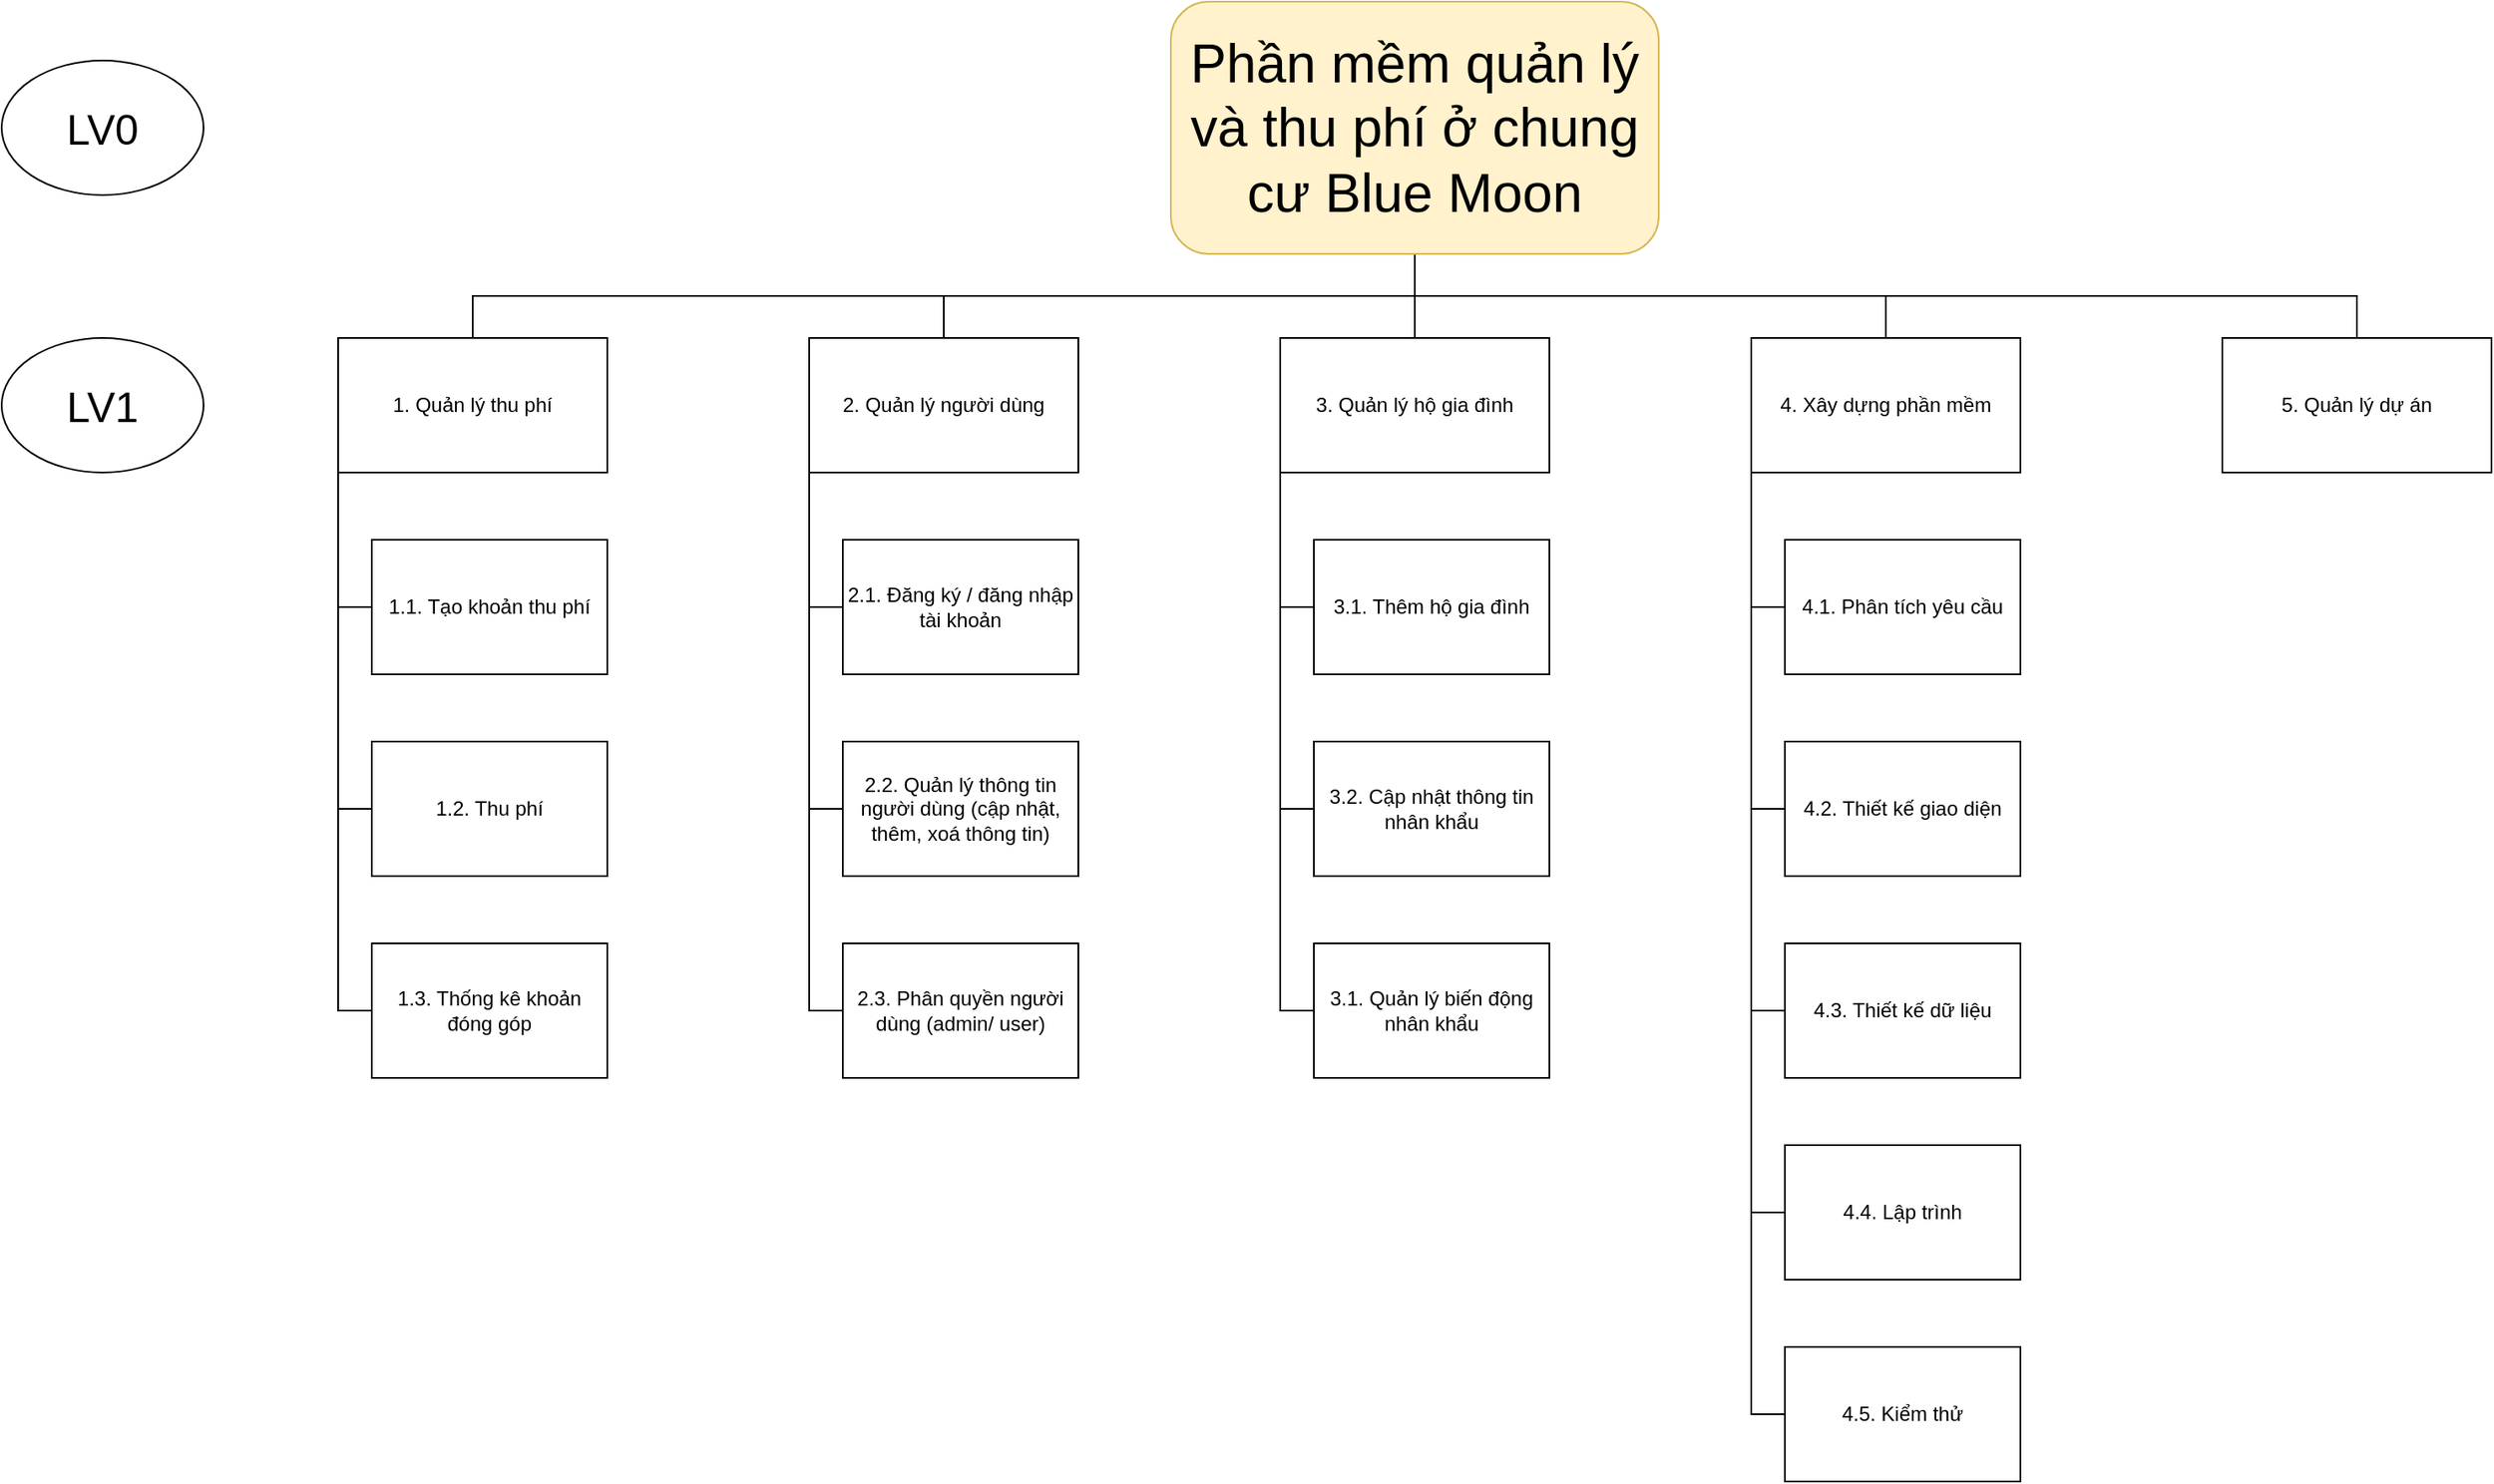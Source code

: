 <mxfile version="24.7.17">
  <diagram name="Page-1" id="c7558073-3199-34d8-9f00-42111426c3f3">
    <mxGraphModel dx="1876" dy="1738" grid="1" gridSize="10" guides="1" tooltips="1" connect="1" arrows="1" fold="1" page="1" pageScale="1" pageWidth="826" pageHeight="1169" background="none" math="0" shadow="0">
      <root>
        <mxCell id="0" />
        <mxCell id="1" parent="0" />
        <mxCell id="PSWpvI4_wwGTHwIrhQuK-23" style="edgeStyle=orthogonalEdgeStyle;rounded=0;orthogonalLoop=1;jettySize=auto;html=1;exitX=0.5;exitY=1;exitDx=0;exitDy=0;entryX=0.5;entryY=0;entryDx=0;entryDy=0;endArrow=none;endFill=0;" edge="1" parent="1" source="PSWpvI4_wwGTHwIrhQuK-1" target="PSWpvI4_wwGTHwIrhQuK-5">
          <mxGeometry relative="1" as="geometry" />
        </mxCell>
        <mxCell id="PSWpvI4_wwGTHwIrhQuK-24" style="edgeStyle=orthogonalEdgeStyle;rounded=0;orthogonalLoop=1;jettySize=auto;html=1;exitX=0.5;exitY=1;exitDx=0;exitDy=0;entryX=0.5;entryY=0;entryDx=0;entryDy=0;endArrow=none;endFill=0;" edge="1" parent="1" source="PSWpvI4_wwGTHwIrhQuK-1" target="PSWpvI4_wwGTHwIrhQuK-3">
          <mxGeometry relative="1" as="geometry" />
        </mxCell>
        <mxCell id="PSWpvI4_wwGTHwIrhQuK-25" style="edgeStyle=orthogonalEdgeStyle;rounded=0;orthogonalLoop=1;jettySize=auto;html=1;exitX=0.5;exitY=1;exitDx=0;exitDy=0;entryX=0.5;entryY=0;entryDx=0;entryDy=0;endArrow=none;endFill=0;" edge="1" parent="1" source="PSWpvI4_wwGTHwIrhQuK-1" target="PSWpvI4_wwGTHwIrhQuK-4">
          <mxGeometry relative="1" as="geometry" />
        </mxCell>
        <mxCell id="PSWpvI4_wwGTHwIrhQuK-26" style="edgeStyle=orthogonalEdgeStyle;rounded=0;orthogonalLoop=1;jettySize=auto;html=1;exitX=0.5;exitY=1;exitDx=0;exitDy=0;entryX=0.5;entryY=0;entryDx=0;entryDy=0;endArrow=none;endFill=0;" edge="1" parent="1" source="PSWpvI4_wwGTHwIrhQuK-1" target="PSWpvI4_wwGTHwIrhQuK-6">
          <mxGeometry relative="1" as="geometry" />
        </mxCell>
        <mxCell id="PSWpvI4_wwGTHwIrhQuK-27" style="edgeStyle=orthogonalEdgeStyle;rounded=0;orthogonalLoop=1;jettySize=auto;html=1;exitX=0.5;exitY=1;exitDx=0;exitDy=0;entryX=0.5;entryY=0;entryDx=0;entryDy=0;endArrow=none;endFill=0;" edge="1" parent="1" source="PSWpvI4_wwGTHwIrhQuK-1" target="PSWpvI4_wwGTHwIrhQuK-7">
          <mxGeometry relative="1" as="geometry" />
        </mxCell>
        <mxCell id="PSWpvI4_wwGTHwIrhQuK-1" value="&lt;div&gt;&lt;span style=&quot;font-size: 32px; background-color: initial;&quot;&gt;Phần mềm quản lý và thu phí ở chung cư Blue Moon&lt;/span&gt;&lt;br&gt;&lt;/div&gt;" style="rounded=1;whiteSpace=wrap;html=1;fillColor=#fff2cc;strokeColor=#d6b656;" vertex="1" parent="1">
          <mxGeometry x="-105" y="-1160" width="290" height="150" as="geometry" />
        </mxCell>
        <mxCell id="PSWpvI4_wwGTHwIrhQuK-14" style="edgeStyle=orthogonalEdgeStyle;rounded=0;orthogonalLoop=1;jettySize=auto;html=1;exitX=0;exitY=1;exitDx=0;exitDy=0;entryX=0;entryY=0.5;entryDx=0;entryDy=0;endArrow=none;endFill=0;" edge="1" parent="1" source="PSWpvI4_wwGTHwIrhQuK-3" target="PSWpvI4_wwGTHwIrhQuK-11">
          <mxGeometry relative="1" as="geometry" />
        </mxCell>
        <mxCell id="PSWpvI4_wwGTHwIrhQuK-15" style="edgeStyle=orthogonalEdgeStyle;rounded=0;orthogonalLoop=1;jettySize=auto;html=1;exitX=0;exitY=1;exitDx=0;exitDy=0;entryX=0;entryY=0.5;entryDx=0;entryDy=0;endArrow=none;endFill=0;" edge="1" parent="1" source="PSWpvI4_wwGTHwIrhQuK-3" target="PSWpvI4_wwGTHwIrhQuK-13">
          <mxGeometry relative="1" as="geometry" />
        </mxCell>
        <mxCell id="PSWpvI4_wwGTHwIrhQuK-16" style="edgeStyle=orthogonalEdgeStyle;rounded=0;orthogonalLoop=1;jettySize=auto;html=1;exitX=0;exitY=1;exitDx=0;exitDy=0;entryX=0;entryY=0.5;entryDx=0;entryDy=0;endArrow=none;endFill=0;" edge="1" parent="1" source="PSWpvI4_wwGTHwIrhQuK-3" target="PSWpvI4_wwGTHwIrhQuK-12">
          <mxGeometry relative="1" as="geometry" />
        </mxCell>
        <mxCell id="PSWpvI4_wwGTHwIrhQuK-3" value="1. Quản lý thu phí" style="rounded=0;whiteSpace=wrap;html=1;" vertex="1" parent="1">
          <mxGeometry x="-600" y="-960" width="160" height="80" as="geometry" />
        </mxCell>
        <mxCell id="PSWpvI4_wwGTHwIrhQuK-20" style="edgeStyle=orthogonalEdgeStyle;rounded=0;orthogonalLoop=1;jettySize=auto;html=1;exitX=0;exitY=1;exitDx=0;exitDy=0;entryX=0;entryY=0.5;entryDx=0;entryDy=0;endArrow=none;endFill=0;" edge="1" parent="1" source="PSWpvI4_wwGTHwIrhQuK-4" target="PSWpvI4_wwGTHwIrhQuK-17">
          <mxGeometry relative="1" as="geometry" />
        </mxCell>
        <mxCell id="PSWpvI4_wwGTHwIrhQuK-21" style="edgeStyle=orthogonalEdgeStyle;rounded=0;orthogonalLoop=1;jettySize=auto;html=1;exitX=0;exitY=1;exitDx=0;exitDy=0;entryX=0;entryY=0.5;entryDx=0;entryDy=0;endArrow=none;endFill=0;" edge="1" parent="1" source="PSWpvI4_wwGTHwIrhQuK-4" target="PSWpvI4_wwGTHwIrhQuK-19">
          <mxGeometry relative="1" as="geometry" />
        </mxCell>
        <mxCell id="PSWpvI4_wwGTHwIrhQuK-22" style="edgeStyle=orthogonalEdgeStyle;rounded=0;orthogonalLoop=1;jettySize=auto;html=1;exitX=0;exitY=1;exitDx=0;exitDy=0;entryX=0;entryY=0.5;entryDx=0;entryDy=0;endArrow=none;endFill=0;" edge="1" parent="1" source="PSWpvI4_wwGTHwIrhQuK-4" target="PSWpvI4_wwGTHwIrhQuK-18">
          <mxGeometry relative="1" as="geometry" />
        </mxCell>
        <mxCell id="PSWpvI4_wwGTHwIrhQuK-4" value="2. Quản lý người dùng" style="rounded=0;whiteSpace=wrap;html=1;" vertex="1" parent="1">
          <mxGeometry x="-320" y="-960" width="160" height="80" as="geometry" />
        </mxCell>
        <mxCell id="PSWpvI4_wwGTHwIrhQuK-31" style="edgeStyle=orthogonalEdgeStyle;rounded=0;orthogonalLoop=1;jettySize=auto;html=1;exitX=0;exitY=1;exitDx=0;exitDy=0;entryX=0;entryY=0.5;entryDx=0;entryDy=0;endArrow=none;endFill=0;" edge="1" parent="1" source="PSWpvI4_wwGTHwIrhQuK-5" target="PSWpvI4_wwGTHwIrhQuK-28">
          <mxGeometry relative="1" as="geometry" />
        </mxCell>
        <mxCell id="PSWpvI4_wwGTHwIrhQuK-32" style="edgeStyle=orthogonalEdgeStyle;rounded=0;orthogonalLoop=1;jettySize=auto;html=1;exitX=0;exitY=1;exitDx=0;exitDy=0;entryX=0;entryY=0.5;entryDx=0;entryDy=0;endArrow=none;endFill=0;" edge="1" parent="1" source="PSWpvI4_wwGTHwIrhQuK-5" target="PSWpvI4_wwGTHwIrhQuK-30">
          <mxGeometry relative="1" as="geometry" />
        </mxCell>
        <mxCell id="PSWpvI4_wwGTHwIrhQuK-33" style="edgeStyle=orthogonalEdgeStyle;rounded=0;orthogonalLoop=1;jettySize=auto;html=1;exitX=0;exitY=1;exitDx=0;exitDy=0;entryX=0;entryY=0.5;entryDx=0;entryDy=0;endArrow=none;endFill=0;" edge="1" parent="1" source="PSWpvI4_wwGTHwIrhQuK-5" target="PSWpvI4_wwGTHwIrhQuK-29">
          <mxGeometry relative="1" as="geometry" />
        </mxCell>
        <mxCell id="PSWpvI4_wwGTHwIrhQuK-5" value="3. Quản lý hộ gia đình" style="rounded=0;whiteSpace=wrap;html=1;" vertex="1" parent="1">
          <mxGeometry x="-40" y="-960" width="160" height="80" as="geometry" />
        </mxCell>
        <mxCell id="PSWpvI4_wwGTHwIrhQuK-37" style="edgeStyle=orthogonalEdgeStyle;rounded=0;orthogonalLoop=1;jettySize=auto;html=1;exitX=0;exitY=1;exitDx=0;exitDy=0;entryX=0;entryY=0.5;entryDx=0;entryDy=0;endArrow=none;endFill=0;" edge="1" parent="1" source="PSWpvI4_wwGTHwIrhQuK-6" target="PSWpvI4_wwGTHwIrhQuK-34">
          <mxGeometry relative="1" as="geometry" />
        </mxCell>
        <mxCell id="PSWpvI4_wwGTHwIrhQuK-38" style="edgeStyle=orthogonalEdgeStyle;rounded=0;orthogonalLoop=1;jettySize=auto;html=1;exitX=0;exitY=1;exitDx=0;exitDy=0;entryX=0;entryY=0.5;entryDx=0;entryDy=0;endArrow=none;endFill=0;" edge="1" parent="1" source="PSWpvI4_wwGTHwIrhQuK-6" target="PSWpvI4_wwGTHwIrhQuK-36">
          <mxGeometry relative="1" as="geometry" />
        </mxCell>
        <mxCell id="PSWpvI4_wwGTHwIrhQuK-39" style="edgeStyle=orthogonalEdgeStyle;rounded=0;orthogonalLoop=1;jettySize=auto;html=1;exitX=0;exitY=1;exitDx=0;exitDy=0;entryX=0;entryY=0.5;entryDx=0;entryDy=0;endArrow=none;endFill=0;" edge="1" parent="1" source="PSWpvI4_wwGTHwIrhQuK-6" target="PSWpvI4_wwGTHwIrhQuK-35">
          <mxGeometry relative="1" as="geometry" />
        </mxCell>
        <mxCell id="PSWpvI4_wwGTHwIrhQuK-42" style="edgeStyle=orthogonalEdgeStyle;rounded=0;orthogonalLoop=1;jettySize=auto;html=1;exitX=0;exitY=1;exitDx=0;exitDy=0;entryX=0;entryY=0.5;entryDx=0;entryDy=0;endArrow=none;endFill=0;" edge="1" parent="1" source="PSWpvI4_wwGTHwIrhQuK-6" target="PSWpvI4_wwGTHwIrhQuK-40">
          <mxGeometry relative="1" as="geometry" />
        </mxCell>
        <mxCell id="PSWpvI4_wwGTHwIrhQuK-43" style="edgeStyle=orthogonalEdgeStyle;rounded=0;orthogonalLoop=1;jettySize=auto;html=1;exitX=0;exitY=1;exitDx=0;exitDy=0;entryX=0;entryY=0.5;entryDx=0;entryDy=0;endArrow=none;endFill=0;" edge="1" parent="1" source="PSWpvI4_wwGTHwIrhQuK-6" target="PSWpvI4_wwGTHwIrhQuK-41">
          <mxGeometry relative="1" as="geometry" />
        </mxCell>
        <mxCell id="PSWpvI4_wwGTHwIrhQuK-6" value="4. Xây dựng phần mềm" style="rounded=0;whiteSpace=wrap;html=1;" vertex="1" parent="1">
          <mxGeometry x="240" y="-960" width="160" height="80" as="geometry" />
        </mxCell>
        <mxCell id="PSWpvI4_wwGTHwIrhQuK-7" value="5. Quản lý dự án" style="rounded=0;whiteSpace=wrap;html=1;" vertex="1" parent="1">
          <mxGeometry x="520" y="-960" width="160" height="80" as="geometry" />
        </mxCell>
        <mxCell id="PSWpvI4_wwGTHwIrhQuK-9" value="&lt;font style=&quot;font-size: 25px;&quot;&gt;LV0&lt;/font&gt;" style="ellipse;whiteSpace=wrap;html=1;" vertex="1" parent="1">
          <mxGeometry x="-800" y="-1125" width="120" height="80" as="geometry" />
        </mxCell>
        <mxCell id="PSWpvI4_wwGTHwIrhQuK-10" value="&lt;span style=&quot;font-size: 25px;&quot;&gt;LV1&lt;/span&gt;" style="ellipse;whiteSpace=wrap;html=1;" vertex="1" parent="1">
          <mxGeometry x="-800" y="-960" width="120" height="80" as="geometry" />
        </mxCell>
        <mxCell id="PSWpvI4_wwGTHwIrhQuK-11" value="1.1. Tạo khoản thu phí" style="rounded=0;whiteSpace=wrap;html=1;" vertex="1" parent="1">
          <mxGeometry x="-580" y="-840" width="140" height="80" as="geometry" />
        </mxCell>
        <mxCell id="PSWpvI4_wwGTHwIrhQuK-12" value="1.3. Thống kê khoản đóng góp" style="rounded=0;whiteSpace=wrap;html=1;" vertex="1" parent="1">
          <mxGeometry x="-580" y="-600" width="140" height="80" as="geometry" />
        </mxCell>
        <mxCell id="PSWpvI4_wwGTHwIrhQuK-13" value="1.2. Thu phí" style="rounded=0;whiteSpace=wrap;html=1;" vertex="1" parent="1">
          <mxGeometry x="-580" y="-720" width="140" height="80" as="geometry" />
        </mxCell>
        <mxCell id="PSWpvI4_wwGTHwIrhQuK-17" value="2.1. Đăng ký / đăng nhập tài khoản" style="rounded=0;whiteSpace=wrap;html=1;" vertex="1" parent="1">
          <mxGeometry x="-300" y="-840" width="140" height="80" as="geometry" />
        </mxCell>
        <mxCell id="PSWpvI4_wwGTHwIrhQuK-18" value="2.3. Phân quyền người dùng (admin/ user)" style="rounded=0;whiteSpace=wrap;html=1;" vertex="1" parent="1">
          <mxGeometry x="-300" y="-600" width="140" height="80" as="geometry" />
        </mxCell>
        <mxCell id="PSWpvI4_wwGTHwIrhQuK-19" value="2.2. Quản lý thông tin người dùng (cập nhật, thêm, xoá thông tin)" style="rounded=0;whiteSpace=wrap;html=1;" vertex="1" parent="1">
          <mxGeometry x="-300" y="-720" width="140" height="80" as="geometry" />
        </mxCell>
        <mxCell id="PSWpvI4_wwGTHwIrhQuK-28" value="3.1. Thêm hộ gia đình" style="rounded=0;whiteSpace=wrap;html=1;" vertex="1" parent="1">
          <mxGeometry x="-20" y="-840" width="140" height="80" as="geometry" />
        </mxCell>
        <mxCell id="PSWpvI4_wwGTHwIrhQuK-29" value="3.1. Quản lý biến động nhân khẩu" style="rounded=0;whiteSpace=wrap;html=1;" vertex="1" parent="1">
          <mxGeometry x="-20" y="-600" width="140" height="80" as="geometry" />
        </mxCell>
        <mxCell id="PSWpvI4_wwGTHwIrhQuK-30" value="3.2. Cập nhật thông tin nhân khẩu" style="rounded=0;whiteSpace=wrap;html=1;" vertex="1" parent="1">
          <mxGeometry x="-20" y="-720" width="140" height="80" as="geometry" />
        </mxCell>
        <mxCell id="PSWpvI4_wwGTHwIrhQuK-34" value="4.1. Phân tích yêu cầu" style="rounded=0;whiteSpace=wrap;html=1;" vertex="1" parent="1">
          <mxGeometry x="260" y="-840" width="140" height="80" as="geometry" />
        </mxCell>
        <mxCell id="PSWpvI4_wwGTHwIrhQuK-35" value="4.3. Thiết kế dữ liệu" style="rounded=0;whiteSpace=wrap;html=1;" vertex="1" parent="1">
          <mxGeometry x="260" y="-600" width="140" height="80" as="geometry" />
        </mxCell>
        <mxCell id="PSWpvI4_wwGTHwIrhQuK-36" value="4.2. Thiết kế giao diện" style="rounded=0;whiteSpace=wrap;html=1;" vertex="1" parent="1">
          <mxGeometry x="260" y="-720" width="140" height="80" as="geometry" />
        </mxCell>
        <mxCell id="PSWpvI4_wwGTHwIrhQuK-40" value="4.4. Lập trình" style="rounded=0;whiteSpace=wrap;html=1;" vertex="1" parent="1">
          <mxGeometry x="260" y="-480" width="140" height="80" as="geometry" />
        </mxCell>
        <mxCell id="PSWpvI4_wwGTHwIrhQuK-41" value="4.5. Kiểm thử" style="rounded=0;whiteSpace=wrap;html=1;" vertex="1" parent="1">
          <mxGeometry x="260" y="-360" width="140" height="80" as="geometry" />
        </mxCell>
      </root>
    </mxGraphModel>
  </diagram>
</mxfile>
